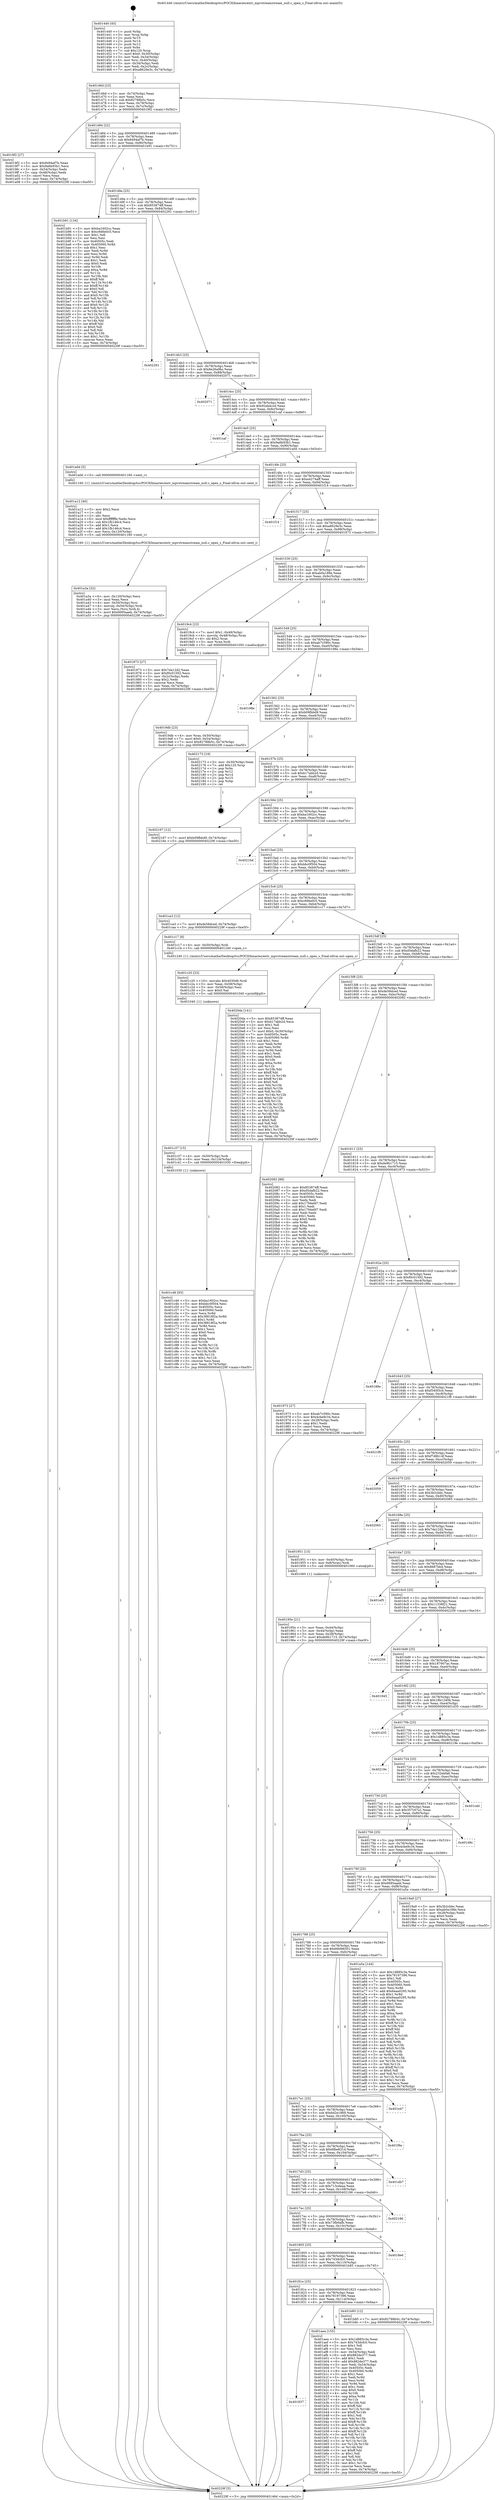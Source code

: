 digraph "0x401440" {
  label = "0x401440 (/mnt/c/Users/mathe/Desktop/tcc/POCII/binaries/extr_mpvstreamstream_null.c_open_s_Final-ollvm.out::main(0))"
  labelloc = "t"
  node[shape=record]

  Entry [label="",width=0.3,height=0.3,shape=circle,fillcolor=black,style=filled]
  "0x40146d" [label="{
     0x40146d [23]\l
     | [instrs]\l
     &nbsp;&nbsp;0x40146d \<+3\>: mov -0x74(%rbp),%eax\l
     &nbsp;&nbsp;0x401470 \<+2\>: mov %eax,%ecx\l
     &nbsp;&nbsp;0x401472 \<+6\>: sub $0x82788b5c,%ecx\l
     &nbsp;&nbsp;0x401478 \<+3\>: mov %eax,-0x78(%rbp)\l
     &nbsp;&nbsp;0x40147b \<+3\>: mov %ecx,-0x7c(%rbp)\l
     &nbsp;&nbsp;0x40147e \<+6\>: je 00000000004019f2 \<main+0x5b2\>\l
  }"]
  "0x4019f2" [label="{
     0x4019f2 [27]\l
     | [instrs]\l
     &nbsp;&nbsp;0x4019f2 \<+5\>: mov $0x8494af7b,%eax\l
     &nbsp;&nbsp;0x4019f7 \<+5\>: mov $0x9a6b93b1,%ecx\l
     &nbsp;&nbsp;0x4019fc \<+3\>: mov -0x54(%rbp),%edx\l
     &nbsp;&nbsp;0x4019ff \<+3\>: cmp -0x48(%rbp),%edx\l
     &nbsp;&nbsp;0x401a02 \<+3\>: cmovl %ecx,%eax\l
     &nbsp;&nbsp;0x401a05 \<+3\>: mov %eax,-0x74(%rbp)\l
     &nbsp;&nbsp;0x401a08 \<+5\>: jmp 000000000040229f \<main+0xe5f\>\l
  }"]
  "0x401484" [label="{
     0x401484 [22]\l
     | [instrs]\l
     &nbsp;&nbsp;0x401484 \<+5\>: jmp 0000000000401489 \<main+0x49\>\l
     &nbsp;&nbsp;0x401489 \<+3\>: mov -0x78(%rbp),%eax\l
     &nbsp;&nbsp;0x40148c \<+5\>: sub $0x8494af7b,%eax\l
     &nbsp;&nbsp;0x401491 \<+3\>: mov %eax,-0x80(%rbp)\l
     &nbsp;&nbsp;0x401494 \<+6\>: je 0000000000401b91 \<main+0x751\>\l
  }"]
  Exit [label="",width=0.3,height=0.3,shape=circle,fillcolor=black,style=filled,peripheries=2]
  "0x401b91" [label="{
     0x401b91 [134]\l
     | [instrs]\l
     &nbsp;&nbsp;0x401b91 \<+5\>: mov $0xba1602cc,%eax\l
     &nbsp;&nbsp;0x401b96 \<+5\>: mov $0xc9d6e0c5,%ecx\l
     &nbsp;&nbsp;0x401b9b \<+2\>: mov $0x1,%dl\l
     &nbsp;&nbsp;0x401b9d \<+2\>: xor %esi,%esi\l
     &nbsp;&nbsp;0x401b9f \<+7\>: mov 0x40505c,%edi\l
     &nbsp;&nbsp;0x401ba6 \<+8\>: mov 0x405060,%r8d\l
     &nbsp;&nbsp;0x401bae \<+3\>: sub $0x1,%esi\l
     &nbsp;&nbsp;0x401bb1 \<+3\>: mov %edi,%r9d\l
     &nbsp;&nbsp;0x401bb4 \<+3\>: add %esi,%r9d\l
     &nbsp;&nbsp;0x401bb7 \<+4\>: imul %r9d,%edi\l
     &nbsp;&nbsp;0x401bbb \<+3\>: and $0x1,%edi\l
     &nbsp;&nbsp;0x401bbe \<+3\>: cmp $0x0,%edi\l
     &nbsp;&nbsp;0x401bc1 \<+4\>: sete %r10b\l
     &nbsp;&nbsp;0x401bc5 \<+4\>: cmp $0xa,%r8d\l
     &nbsp;&nbsp;0x401bc9 \<+4\>: setl %r11b\l
     &nbsp;&nbsp;0x401bcd \<+3\>: mov %r10b,%bl\l
     &nbsp;&nbsp;0x401bd0 \<+3\>: xor $0xff,%bl\l
     &nbsp;&nbsp;0x401bd3 \<+3\>: mov %r11b,%r14b\l
     &nbsp;&nbsp;0x401bd6 \<+4\>: xor $0xff,%r14b\l
     &nbsp;&nbsp;0x401bda \<+3\>: xor $0x0,%dl\l
     &nbsp;&nbsp;0x401bdd \<+3\>: mov %bl,%r15b\l
     &nbsp;&nbsp;0x401be0 \<+4\>: and $0x0,%r15b\l
     &nbsp;&nbsp;0x401be4 \<+3\>: and %dl,%r10b\l
     &nbsp;&nbsp;0x401be7 \<+3\>: mov %r14b,%r12b\l
     &nbsp;&nbsp;0x401bea \<+4\>: and $0x0,%r12b\l
     &nbsp;&nbsp;0x401bee \<+3\>: and %dl,%r11b\l
     &nbsp;&nbsp;0x401bf1 \<+3\>: or %r10b,%r15b\l
     &nbsp;&nbsp;0x401bf4 \<+3\>: or %r11b,%r12b\l
     &nbsp;&nbsp;0x401bf7 \<+3\>: xor %r12b,%r15b\l
     &nbsp;&nbsp;0x401bfa \<+3\>: or %r14b,%bl\l
     &nbsp;&nbsp;0x401bfd \<+3\>: xor $0xff,%bl\l
     &nbsp;&nbsp;0x401c00 \<+3\>: or $0x0,%dl\l
     &nbsp;&nbsp;0x401c03 \<+2\>: and %dl,%bl\l
     &nbsp;&nbsp;0x401c05 \<+3\>: or %bl,%r15b\l
     &nbsp;&nbsp;0x401c08 \<+4\>: test $0x1,%r15b\l
     &nbsp;&nbsp;0x401c0c \<+3\>: cmovne %ecx,%eax\l
     &nbsp;&nbsp;0x401c0f \<+3\>: mov %eax,-0x74(%rbp)\l
     &nbsp;&nbsp;0x401c12 \<+5\>: jmp 000000000040229f \<main+0xe5f\>\l
  }"]
  "0x40149a" [label="{
     0x40149a [25]\l
     | [instrs]\l
     &nbsp;&nbsp;0x40149a \<+5\>: jmp 000000000040149f \<main+0x5f\>\l
     &nbsp;&nbsp;0x40149f \<+3\>: mov -0x78(%rbp),%eax\l
     &nbsp;&nbsp;0x4014a2 \<+5\>: sub $0x853874ff,%eax\l
     &nbsp;&nbsp;0x4014a7 \<+6\>: mov %eax,-0x84(%rbp)\l
     &nbsp;&nbsp;0x4014ad \<+6\>: je 0000000000402291 \<main+0xe51\>\l
  }"]
  "0x401c46" [label="{
     0x401c46 [93]\l
     | [instrs]\l
     &nbsp;&nbsp;0x401c46 \<+5\>: mov $0xba1602cc,%eax\l
     &nbsp;&nbsp;0x401c4b \<+5\>: mov $0xbbc0f504,%esi\l
     &nbsp;&nbsp;0x401c50 \<+7\>: mov 0x40505c,%ecx\l
     &nbsp;&nbsp;0x401c57 \<+7\>: mov 0x405060,%edx\l
     &nbsp;&nbsp;0x401c5e \<+3\>: mov %ecx,%r8d\l
     &nbsp;&nbsp;0x401c61 \<+7\>: sub $0x38818f2a,%r8d\l
     &nbsp;&nbsp;0x401c68 \<+4\>: sub $0x1,%r8d\l
     &nbsp;&nbsp;0x401c6c \<+7\>: add $0x38818f2a,%r8d\l
     &nbsp;&nbsp;0x401c73 \<+4\>: imul %r8d,%ecx\l
     &nbsp;&nbsp;0x401c77 \<+3\>: and $0x1,%ecx\l
     &nbsp;&nbsp;0x401c7a \<+3\>: cmp $0x0,%ecx\l
     &nbsp;&nbsp;0x401c7d \<+4\>: sete %r9b\l
     &nbsp;&nbsp;0x401c81 \<+3\>: cmp $0xa,%edx\l
     &nbsp;&nbsp;0x401c84 \<+4\>: setl %r10b\l
     &nbsp;&nbsp;0x401c88 \<+3\>: mov %r9b,%r11b\l
     &nbsp;&nbsp;0x401c8b \<+3\>: and %r10b,%r11b\l
     &nbsp;&nbsp;0x401c8e \<+3\>: xor %r10b,%r9b\l
     &nbsp;&nbsp;0x401c91 \<+3\>: or %r9b,%r11b\l
     &nbsp;&nbsp;0x401c94 \<+4\>: test $0x1,%r11b\l
     &nbsp;&nbsp;0x401c98 \<+3\>: cmovne %esi,%eax\l
     &nbsp;&nbsp;0x401c9b \<+3\>: mov %eax,-0x74(%rbp)\l
     &nbsp;&nbsp;0x401c9e \<+5\>: jmp 000000000040229f \<main+0xe5f\>\l
  }"]
  "0x402291" [label="{
     0x402291\l
  }", style=dashed]
  "0x4014b3" [label="{
     0x4014b3 [25]\l
     | [instrs]\l
     &nbsp;&nbsp;0x4014b3 \<+5\>: jmp 00000000004014b8 \<main+0x78\>\l
     &nbsp;&nbsp;0x4014b8 \<+3\>: mov -0x78(%rbp),%eax\l
     &nbsp;&nbsp;0x4014bb \<+5\>: sub $0x8e26a9bc,%eax\l
     &nbsp;&nbsp;0x4014c0 \<+6\>: mov %eax,-0x88(%rbp)\l
     &nbsp;&nbsp;0x4014c6 \<+6\>: je 0000000000402071 \<main+0xc31\>\l
  }"]
  "0x401c37" [label="{
     0x401c37 [15]\l
     | [instrs]\l
     &nbsp;&nbsp;0x401c37 \<+4\>: mov -0x50(%rbp),%rdi\l
     &nbsp;&nbsp;0x401c3b \<+6\>: mov %eax,-0x124(%rbp)\l
     &nbsp;&nbsp;0x401c41 \<+5\>: call 0000000000401030 \<free@plt\>\l
     | [calls]\l
     &nbsp;&nbsp;0x401030 \{1\} (unknown)\l
  }"]
  "0x402071" [label="{
     0x402071\l
  }", style=dashed]
  "0x4014cc" [label="{
     0x4014cc [25]\l
     | [instrs]\l
     &nbsp;&nbsp;0x4014cc \<+5\>: jmp 00000000004014d1 \<main+0x91\>\l
     &nbsp;&nbsp;0x4014d1 \<+3\>: mov -0x78(%rbp),%eax\l
     &nbsp;&nbsp;0x4014d4 \<+5\>: sub $0x92eb4ccd,%eax\l
     &nbsp;&nbsp;0x4014d9 \<+6\>: mov %eax,-0x8c(%rbp)\l
     &nbsp;&nbsp;0x4014df \<+6\>: je 0000000000401caf \<main+0x86f\>\l
  }"]
  "0x401c20" [label="{
     0x401c20 [23]\l
     | [instrs]\l
     &nbsp;&nbsp;0x401c20 \<+10\>: movabs $0x4030d6,%rdi\l
     &nbsp;&nbsp;0x401c2a \<+3\>: mov %eax,-0x58(%rbp)\l
     &nbsp;&nbsp;0x401c2d \<+3\>: mov -0x58(%rbp),%esi\l
     &nbsp;&nbsp;0x401c30 \<+2\>: mov $0x0,%al\l
     &nbsp;&nbsp;0x401c32 \<+5\>: call 0000000000401040 \<printf@plt\>\l
     | [calls]\l
     &nbsp;&nbsp;0x401040 \{1\} (unknown)\l
  }"]
  "0x401caf" [label="{
     0x401caf\l
  }", style=dashed]
  "0x4014e5" [label="{
     0x4014e5 [25]\l
     | [instrs]\l
     &nbsp;&nbsp;0x4014e5 \<+5\>: jmp 00000000004014ea \<main+0xaa\>\l
     &nbsp;&nbsp;0x4014ea \<+3\>: mov -0x78(%rbp),%eax\l
     &nbsp;&nbsp;0x4014ed \<+5\>: sub $0x9a6b93b1,%eax\l
     &nbsp;&nbsp;0x4014f2 \<+6\>: mov %eax,-0x90(%rbp)\l
     &nbsp;&nbsp;0x4014f8 \<+6\>: je 0000000000401a0d \<main+0x5cd\>\l
  }"]
  "0x401837" [label="{
     0x401837\l
  }", style=dashed]
  "0x401a0d" [label="{
     0x401a0d [5]\l
     | [instrs]\l
     &nbsp;&nbsp;0x401a0d \<+5\>: call 0000000000401160 \<next_i\>\l
     | [calls]\l
     &nbsp;&nbsp;0x401160 \{1\} (/mnt/c/Users/mathe/Desktop/tcc/POCII/binaries/extr_mpvstreamstream_null.c_open_s_Final-ollvm.out::next_i)\l
  }"]
  "0x4014fe" [label="{
     0x4014fe [25]\l
     | [instrs]\l
     &nbsp;&nbsp;0x4014fe \<+5\>: jmp 0000000000401503 \<main+0xc3\>\l
     &nbsp;&nbsp;0x401503 \<+3\>: mov -0x78(%rbp),%eax\l
     &nbsp;&nbsp;0x401506 \<+5\>: sub $0xa4274aff,%eax\l
     &nbsp;&nbsp;0x40150b \<+6\>: mov %eax,-0x94(%rbp)\l
     &nbsp;&nbsp;0x401511 \<+6\>: je 0000000000401f14 \<main+0xad4\>\l
  }"]
  "0x401aea" [label="{
     0x401aea [155]\l
     | [instrs]\l
     &nbsp;&nbsp;0x401aea \<+5\>: mov $0x1d885c3a,%eax\l
     &nbsp;&nbsp;0x401aef \<+5\>: mov $0x743dcfc0,%ecx\l
     &nbsp;&nbsp;0x401af4 \<+2\>: mov $0x1,%dl\l
     &nbsp;&nbsp;0x401af6 \<+2\>: xor %esi,%esi\l
     &nbsp;&nbsp;0x401af8 \<+3\>: mov -0x54(%rbp),%edi\l
     &nbsp;&nbsp;0x401afb \<+6\>: sub $0x882de377,%edi\l
     &nbsp;&nbsp;0x401b01 \<+3\>: add $0x1,%edi\l
     &nbsp;&nbsp;0x401b04 \<+6\>: add $0x882de377,%edi\l
     &nbsp;&nbsp;0x401b0a \<+3\>: mov %edi,-0x54(%rbp)\l
     &nbsp;&nbsp;0x401b0d \<+7\>: mov 0x40505c,%edi\l
     &nbsp;&nbsp;0x401b14 \<+8\>: mov 0x405060,%r8d\l
     &nbsp;&nbsp;0x401b1c \<+3\>: sub $0x1,%esi\l
     &nbsp;&nbsp;0x401b1f \<+3\>: mov %edi,%r9d\l
     &nbsp;&nbsp;0x401b22 \<+3\>: add %esi,%r9d\l
     &nbsp;&nbsp;0x401b25 \<+4\>: imul %r9d,%edi\l
     &nbsp;&nbsp;0x401b29 \<+3\>: and $0x1,%edi\l
     &nbsp;&nbsp;0x401b2c \<+3\>: cmp $0x0,%edi\l
     &nbsp;&nbsp;0x401b2f \<+4\>: sete %r10b\l
     &nbsp;&nbsp;0x401b33 \<+4\>: cmp $0xa,%r8d\l
     &nbsp;&nbsp;0x401b37 \<+4\>: setl %r11b\l
     &nbsp;&nbsp;0x401b3b \<+3\>: mov %r10b,%bl\l
     &nbsp;&nbsp;0x401b3e \<+3\>: xor $0xff,%bl\l
     &nbsp;&nbsp;0x401b41 \<+3\>: mov %r11b,%r14b\l
     &nbsp;&nbsp;0x401b44 \<+4\>: xor $0xff,%r14b\l
     &nbsp;&nbsp;0x401b48 \<+3\>: xor $0x1,%dl\l
     &nbsp;&nbsp;0x401b4b \<+3\>: mov %bl,%r15b\l
     &nbsp;&nbsp;0x401b4e \<+4\>: and $0xff,%r15b\l
     &nbsp;&nbsp;0x401b52 \<+3\>: and %dl,%r10b\l
     &nbsp;&nbsp;0x401b55 \<+3\>: mov %r14b,%r12b\l
     &nbsp;&nbsp;0x401b58 \<+4\>: and $0xff,%r12b\l
     &nbsp;&nbsp;0x401b5c \<+3\>: and %dl,%r11b\l
     &nbsp;&nbsp;0x401b5f \<+3\>: or %r10b,%r15b\l
     &nbsp;&nbsp;0x401b62 \<+3\>: or %r11b,%r12b\l
     &nbsp;&nbsp;0x401b65 \<+3\>: xor %r12b,%r15b\l
     &nbsp;&nbsp;0x401b68 \<+3\>: or %r14b,%bl\l
     &nbsp;&nbsp;0x401b6b \<+3\>: xor $0xff,%bl\l
     &nbsp;&nbsp;0x401b6e \<+3\>: or $0x1,%dl\l
     &nbsp;&nbsp;0x401b71 \<+2\>: and %dl,%bl\l
     &nbsp;&nbsp;0x401b73 \<+3\>: or %bl,%r15b\l
     &nbsp;&nbsp;0x401b76 \<+4\>: test $0x1,%r15b\l
     &nbsp;&nbsp;0x401b7a \<+3\>: cmovne %ecx,%eax\l
     &nbsp;&nbsp;0x401b7d \<+3\>: mov %eax,-0x74(%rbp)\l
     &nbsp;&nbsp;0x401b80 \<+5\>: jmp 000000000040229f \<main+0xe5f\>\l
  }"]
  "0x401f14" [label="{
     0x401f14\l
  }", style=dashed]
  "0x401517" [label="{
     0x401517 [25]\l
     | [instrs]\l
     &nbsp;&nbsp;0x401517 \<+5\>: jmp 000000000040151c \<main+0xdc\>\l
     &nbsp;&nbsp;0x40151c \<+3\>: mov -0x78(%rbp),%eax\l
     &nbsp;&nbsp;0x40151f \<+5\>: sub $0xa8629e3c,%eax\l
     &nbsp;&nbsp;0x401524 \<+6\>: mov %eax,-0x98(%rbp)\l
     &nbsp;&nbsp;0x40152a \<+6\>: je 0000000000401873 \<main+0x433\>\l
  }"]
  "0x40181e" [label="{
     0x40181e [25]\l
     | [instrs]\l
     &nbsp;&nbsp;0x40181e \<+5\>: jmp 0000000000401823 \<main+0x3e3\>\l
     &nbsp;&nbsp;0x401823 \<+3\>: mov -0x78(%rbp),%eax\l
     &nbsp;&nbsp;0x401826 \<+5\>: sub $0x78197396,%eax\l
     &nbsp;&nbsp;0x40182b \<+6\>: mov %eax,-0x114(%rbp)\l
     &nbsp;&nbsp;0x401831 \<+6\>: je 0000000000401aea \<main+0x6aa\>\l
  }"]
  "0x401873" [label="{
     0x401873 [27]\l
     | [instrs]\l
     &nbsp;&nbsp;0x401873 \<+5\>: mov $0x7da12d2,%eax\l
     &nbsp;&nbsp;0x401878 \<+5\>: mov $0xf0c01592,%ecx\l
     &nbsp;&nbsp;0x40187d \<+3\>: mov -0x2c(%rbp),%edx\l
     &nbsp;&nbsp;0x401880 \<+3\>: cmp $0x2,%edx\l
     &nbsp;&nbsp;0x401883 \<+3\>: cmovne %ecx,%eax\l
     &nbsp;&nbsp;0x401886 \<+3\>: mov %eax,-0x74(%rbp)\l
     &nbsp;&nbsp;0x401889 \<+5\>: jmp 000000000040229f \<main+0xe5f\>\l
  }"]
  "0x401530" [label="{
     0x401530 [25]\l
     | [instrs]\l
     &nbsp;&nbsp;0x401530 \<+5\>: jmp 0000000000401535 \<main+0xf5\>\l
     &nbsp;&nbsp;0x401535 \<+3\>: mov -0x78(%rbp),%eax\l
     &nbsp;&nbsp;0x401538 \<+5\>: sub $0xab0a188e,%eax\l
     &nbsp;&nbsp;0x40153d \<+6\>: mov %eax,-0x9c(%rbp)\l
     &nbsp;&nbsp;0x401543 \<+6\>: je 00000000004019c4 \<main+0x584\>\l
  }"]
  "0x40229f" [label="{
     0x40229f [5]\l
     | [instrs]\l
     &nbsp;&nbsp;0x40229f \<+5\>: jmp 000000000040146d \<main+0x2d\>\l
  }"]
  "0x401440" [label="{
     0x401440 [45]\l
     | [instrs]\l
     &nbsp;&nbsp;0x401440 \<+1\>: push %rbp\l
     &nbsp;&nbsp;0x401441 \<+3\>: mov %rsp,%rbp\l
     &nbsp;&nbsp;0x401444 \<+2\>: push %r15\l
     &nbsp;&nbsp;0x401446 \<+2\>: push %r14\l
     &nbsp;&nbsp;0x401448 \<+2\>: push %r12\l
     &nbsp;&nbsp;0x40144a \<+1\>: push %rbx\l
     &nbsp;&nbsp;0x40144b \<+7\>: sub $0x120,%rsp\l
     &nbsp;&nbsp;0x401452 \<+7\>: movl $0x0,-0x30(%rbp)\l
     &nbsp;&nbsp;0x401459 \<+3\>: mov %edi,-0x34(%rbp)\l
     &nbsp;&nbsp;0x40145c \<+4\>: mov %rsi,-0x40(%rbp)\l
     &nbsp;&nbsp;0x401460 \<+3\>: mov -0x34(%rbp),%edi\l
     &nbsp;&nbsp;0x401463 \<+3\>: mov %edi,-0x2c(%rbp)\l
     &nbsp;&nbsp;0x401466 \<+7\>: movl $0xa8629e3c,-0x74(%rbp)\l
  }"]
  "0x401b85" [label="{
     0x401b85 [12]\l
     | [instrs]\l
     &nbsp;&nbsp;0x401b85 \<+7\>: movl $0x82788b5c,-0x74(%rbp)\l
     &nbsp;&nbsp;0x401b8c \<+5\>: jmp 000000000040229f \<main+0xe5f\>\l
  }"]
  "0x4019c4" [label="{
     0x4019c4 [23]\l
     | [instrs]\l
     &nbsp;&nbsp;0x4019c4 \<+7\>: movl $0x1,-0x48(%rbp)\l
     &nbsp;&nbsp;0x4019cb \<+4\>: movslq -0x48(%rbp),%rax\l
     &nbsp;&nbsp;0x4019cf \<+4\>: shl $0x2,%rax\l
     &nbsp;&nbsp;0x4019d3 \<+3\>: mov %rax,%rdi\l
     &nbsp;&nbsp;0x4019d6 \<+5\>: call 0000000000401050 \<malloc@plt\>\l
     | [calls]\l
     &nbsp;&nbsp;0x401050 \{1\} (unknown)\l
  }"]
  "0x401549" [label="{
     0x401549 [25]\l
     | [instrs]\l
     &nbsp;&nbsp;0x401549 \<+5\>: jmp 000000000040154e \<main+0x10e\>\l
     &nbsp;&nbsp;0x40154e \<+3\>: mov -0x78(%rbp),%eax\l
     &nbsp;&nbsp;0x401551 \<+5\>: sub $0xab7c590c,%eax\l
     &nbsp;&nbsp;0x401556 \<+6\>: mov %eax,-0xa0(%rbp)\l
     &nbsp;&nbsp;0x40155c \<+6\>: je 000000000040198e \<main+0x54e\>\l
  }"]
  "0x401805" [label="{
     0x401805 [25]\l
     | [instrs]\l
     &nbsp;&nbsp;0x401805 \<+5\>: jmp 000000000040180a \<main+0x3ca\>\l
     &nbsp;&nbsp;0x40180a \<+3\>: mov -0x78(%rbp),%eax\l
     &nbsp;&nbsp;0x40180d \<+5\>: sub $0x743dcfc0,%eax\l
     &nbsp;&nbsp;0x401812 \<+6\>: mov %eax,-0x110(%rbp)\l
     &nbsp;&nbsp;0x401818 \<+6\>: je 0000000000401b85 \<main+0x745\>\l
  }"]
  "0x40198e" [label="{
     0x40198e\l
  }", style=dashed]
  "0x401562" [label="{
     0x401562 [25]\l
     | [instrs]\l
     &nbsp;&nbsp;0x401562 \<+5\>: jmp 0000000000401567 \<main+0x127\>\l
     &nbsp;&nbsp;0x401567 \<+3\>: mov -0x78(%rbp),%eax\l
     &nbsp;&nbsp;0x40156a \<+5\>: sub $0xb09fbbd9,%eax\l
     &nbsp;&nbsp;0x40156f \<+6\>: mov %eax,-0xa4(%rbp)\l
     &nbsp;&nbsp;0x401575 \<+6\>: je 0000000000402173 \<main+0xd33\>\l
  }"]
  "0x4018e6" [label="{
     0x4018e6\l
  }", style=dashed]
  "0x402173" [label="{
     0x402173 [19]\l
     | [instrs]\l
     &nbsp;&nbsp;0x402173 \<+3\>: mov -0x30(%rbp),%eax\l
     &nbsp;&nbsp;0x402176 \<+7\>: add $0x120,%rsp\l
     &nbsp;&nbsp;0x40217d \<+1\>: pop %rbx\l
     &nbsp;&nbsp;0x40217e \<+2\>: pop %r12\l
     &nbsp;&nbsp;0x402180 \<+2\>: pop %r14\l
     &nbsp;&nbsp;0x402182 \<+2\>: pop %r15\l
     &nbsp;&nbsp;0x402184 \<+1\>: pop %rbp\l
     &nbsp;&nbsp;0x402185 \<+1\>: ret\l
  }"]
  "0x40157b" [label="{
     0x40157b [25]\l
     | [instrs]\l
     &nbsp;&nbsp;0x40157b \<+5\>: jmp 0000000000401580 \<main+0x140\>\l
     &nbsp;&nbsp;0x401580 \<+3\>: mov -0x78(%rbp),%eax\l
     &nbsp;&nbsp;0x401583 \<+5\>: sub $0xb17abb2d,%eax\l
     &nbsp;&nbsp;0x401588 \<+6\>: mov %eax,-0xa8(%rbp)\l
     &nbsp;&nbsp;0x40158e \<+6\>: je 0000000000402167 \<main+0xd27\>\l
  }"]
  "0x4017ec" [label="{
     0x4017ec [25]\l
     | [instrs]\l
     &nbsp;&nbsp;0x4017ec \<+5\>: jmp 00000000004017f1 \<main+0x3b1\>\l
     &nbsp;&nbsp;0x4017f1 \<+3\>: mov -0x78(%rbp),%eax\l
     &nbsp;&nbsp;0x4017f4 \<+5\>: sub $0x73fb0afb,%eax\l
     &nbsp;&nbsp;0x4017f9 \<+6\>: mov %eax,-0x10c(%rbp)\l
     &nbsp;&nbsp;0x4017ff \<+6\>: je 00000000004018e6 \<main+0x4a6\>\l
  }"]
  "0x402167" [label="{
     0x402167 [12]\l
     | [instrs]\l
     &nbsp;&nbsp;0x402167 \<+7\>: movl $0xb09fbbd9,-0x74(%rbp)\l
     &nbsp;&nbsp;0x40216e \<+5\>: jmp 000000000040229f \<main+0xe5f\>\l
  }"]
  "0x401594" [label="{
     0x401594 [25]\l
     | [instrs]\l
     &nbsp;&nbsp;0x401594 \<+5\>: jmp 0000000000401599 \<main+0x159\>\l
     &nbsp;&nbsp;0x401599 \<+3\>: mov -0x78(%rbp),%eax\l
     &nbsp;&nbsp;0x40159c \<+5\>: sub $0xba1602cc,%eax\l
     &nbsp;&nbsp;0x4015a1 \<+6\>: mov %eax,-0xac(%rbp)\l
     &nbsp;&nbsp;0x4015a7 \<+6\>: je 00000000004021bd \<main+0xd7d\>\l
  }"]
  "0x402186" [label="{
     0x402186\l
  }", style=dashed]
  "0x4021bd" [label="{
     0x4021bd\l
  }", style=dashed]
  "0x4015ad" [label="{
     0x4015ad [25]\l
     | [instrs]\l
     &nbsp;&nbsp;0x4015ad \<+5\>: jmp 00000000004015b2 \<main+0x172\>\l
     &nbsp;&nbsp;0x4015b2 \<+3\>: mov -0x78(%rbp),%eax\l
     &nbsp;&nbsp;0x4015b5 \<+5\>: sub $0xbbc0f504,%eax\l
     &nbsp;&nbsp;0x4015ba \<+6\>: mov %eax,-0xb0(%rbp)\l
     &nbsp;&nbsp;0x4015c0 \<+6\>: je 0000000000401ca3 \<main+0x863\>\l
  }"]
  "0x4017d3" [label="{
     0x4017d3 [25]\l
     | [instrs]\l
     &nbsp;&nbsp;0x4017d3 \<+5\>: jmp 00000000004017d8 \<main+0x398\>\l
     &nbsp;&nbsp;0x4017d8 \<+3\>: mov -0x78(%rbp),%eax\l
     &nbsp;&nbsp;0x4017db \<+5\>: sub $0x713cdeaa,%eax\l
     &nbsp;&nbsp;0x4017e0 \<+6\>: mov %eax,-0x108(%rbp)\l
     &nbsp;&nbsp;0x4017e6 \<+6\>: je 0000000000402186 \<main+0xd46\>\l
  }"]
  "0x401ca3" [label="{
     0x401ca3 [12]\l
     | [instrs]\l
     &nbsp;&nbsp;0x401ca3 \<+7\>: movl $0xde58dced,-0x74(%rbp)\l
     &nbsp;&nbsp;0x401caa \<+5\>: jmp 000000000040229f \<main+0xe5f\>\l
  }"]
  "0x4015c6" [label="{
     0x4015c6 [25]\l
     | [instrs]\l
     &nbsp;&nbsp;0x4015c6 \<+5\>: jmp 00000000004015cb \<main+0x18b\>\l
     &nbsp;&nbsp;0x4015cb \<+3\>: mov -0x78(%rbp),%eax\l
     &nbsp;&nbsp;0x4015ce \<+5\>: sub $0xc9d6e0c5,%eax\l
     &nbsp;&nbsp;0x4015d3 \<+6\>: mov %eax,-0xb4(%rbp)\l
     &nbsp;&nbsp;0x4015d9 \<+6\>: je 0000000000401c17 \<main+0x7d7\>\l
  }"]
  "0x401db7" [label="{
     0x401db7\l
  }", style=dashed]
  "0x401c17" [label="{
     0x401c17 [9]\l
     | [instrs]\l
     &nbsp;&nbsp;0x401c17 \<+4\>: mov -0x50(%rbp),%rdi\l
     &nbsp;&nbsp;0x401c1b \<+5\>: call 0000000000401240 \<open_s\>\l
     | [calls]\l
     &nbsp;&nbsp;0x401240 \{1\} (/mnt/c/Users/mathe/Desktop/tcc/POCII/binaries/extr_mpvstreamstream_null.c_open_s_Final-ollvm.out::open_s)\l
  }"]
  "0x4015df" [label="{
     0x4015df [25]\l
     | [instrs]\l
     &nbsp;&nbsp;0x4015df \<+5\>: jmp 00000000004015e4 \<main+0x1a4\>\l
     &nbsp;&nbsp;0x4015e4 \<+3\>: mov -0x78(%rbp),%eax\l
     &nbsp;&nbsp;0x4015e7 \<+5\>: sub $0xd5dafb22,%eax\l
     &nbsp;&nbsp;0x4015ec \<+6\>: mov %eax,-0xb8(%rbp)\l
     &nbsp;&nbsp;0x4015f2 \<+6\>: je 00000000004020da \<main+0xc9a\>\l
  }"]
  "0x4017ba" [label="{
     0x4017ba [25]\l
     | [instrs]\l
     &nbsp;&nbsp;0x4017ba \<+5\>: jmp 00000000004017bf \<main+0x37f\>\l
     &nbsp;&nbsp;0x4017bf \<+3\>: mov -0x78(%rbp),%eax\l
     &nbsp;&nbsp;0x4017c2 \<+5\>: sub $0x6fbe831d,%eax\l
     &nbsp;&nbsp;0x4017c7 \<+6\>: mov %eax,-0x104(%rbp)\l
     &nbsp;&nbsp;0x4017cd \<+6\>: je 0000000000401db7 \<main+0x977\>\l
  }"]
  "0x4020da" [label="{
     0x4020da [141]\l
     | [instrs]\l
     &nbsp;&nbsp;0x4020da \<+5\>: mov $0x853874ff,%eax\l
     &nbsp;&nbsp;0x4020df \<+5\>: mov $0xb17abb2d,%ecx\l
     &nbsp;&nbsp;0x4020e4 \<+2\>: mov $0x1,%dl\l
     &nbsp;&nbsp;0x4020e6 \<+2\>: xor %esi,%esi\l
     &nbsp;&nbsp;0x4020e8 \<+7\>: movl $0x0,-0x30(%rbp)\l
     &nbsp;&nbsp;0x4020ef \<+7\>: mov 0x40505c,%edi\l
     &nbsp;&nbsp;0x4020f6 \<+8\>: mov 0x405060,%r8d\l
     &nbsp;&nbsp;0x4020fe \<+3\>: sub $0x1,%esi\l
     &nbsp;&nbsp;0x402101 \<+3\>: mov %edi,%r9d\l
     &nbsp;&nbsp;0x402104 \<+3\>: add %esi,%r9d\l
     &nbsp;&nbsp;0x402107 \<+4\>: imul %r9d,%edi\l
     &nbsp;&nbsp;0x40210b \<+3\>: and $0x1,%edi\l
     &nbsp;&nbsp;0x40210e \<+3\>: cmp $0x0,%edi\l
     &nbsp;&nbsp;0x402111 \<+4\>: sete %r10b\l
     &nbsp;&nbsp;0x402115 \<+4\>: cmp $0xa,%r8d\l
     &nbsp;&nbsp;0x402119 \<+4\>: setl %r11b\l
     &nbsp;&nbsp;0x40211d \<+3\>: mov %r10b,%bl\l
     &nbsp;&nbsp;0x402120 \<+3\>: xor $0xff,%bl\l
     &nbsp;&nbsp;0x402123 \<+3\>: mov %r11b,%r14b\l
     &nbsp;&nbsp;0x402126 \<+4\>: xor $0xff,%r14b\l
     &nbsp;&nbsp;0x40212a \<+3\>: xor $0x0,%dl\l
     &nbsp;&nbsp;0x40212d \<+3\>: mov %bl,%r15b\l
     &nbsp;&nbsp;0x402130 \<+4\>: and $0x0,%r15b\l
     &nbsp;&nbsp;0x402134 \<+3\>: and %dl,%r10b\l
     &nbsp;&nbsp;0x402137 \<+3\>: mov %r14b,%r12b\l
     &nbsp;&nbsp;0x40213a \<+4\>: and $0x0,%r12b\l
     &nbsp;&nbsp;0x40213e \<+3\>: and %dl,%r11b\l
     &nbsp;&nbsp;0x402141 \<+3\>: or %r10b,%r15b\l
     &nbsp;&nbsp;0x402144 \<+3\>: or %r11b,%r12b\l
     &nbsp;&nbsp;0x402147 \<+3\>: xor %r12b,%r15b\l
     &nbsp;&nbsp;0x40214a \<+3\>: or %r14b,%bl\l
     &nbsp;&nbsp;0x40214d \<+3\>: xor $0xff,%bl\l
     &nbsp;&nbsp;0x402150 \<+3\>: or $0x0,%dl\l
     &nbsp;&nbsp;0x402153 \<+2\>: and %dl,%bl\l
     &nbsp;&nbsp;0x402155 \<+3\>: or %bl,%r15b\l
     &nbsp;&nbsp;0x402158 \<+4\>: test $0x1,%r15b\l
     &nbsp;&nbsp;0x40215c \<+3\>: cmovne %ecx,%eax\l
     &nbsp;&nbsp;0x40215f \<+3\>: mov %eax,-0x74(%rbp)\l
     &nbsp;&nbsp;0x402162 \<+5\>: jmp 000000000040229f \<main+0xe5f\>\l
  }"]
  "0x4015f8" [label="{
     0x4015f8 [25]\l
     | [instrs]\l
     &nbsp;&nbsp;0x4015f8 \<+5\>: jmp 00000000004015fd \<main+0x1bd\>\l
     &nbsp;&nbsp;0x4015fd \<+3\>: mov -0x78(%rbp),%eax\l
     &nbsp;&nbsp;0x401600 \<+5\>: sub $0xde58dced,%eax\l
     &nbsp;&nbsp;0x401605 \<+6\>: mov %eax,-0xbc(%rbp)\l
     &nbsp;&nbsp;0x40160b \<+6\>: je 0000000000402082 \<main+0xc42\>\l
  }"]
  "0x401f9a" [label="{
     0x401f9a\l
  }", style=dashed]
  "0x402082" [label="{
     0x402082 [88]\l
     | [instrs]\l
     &nbsp;&nbsp;0x402082 \<+5\>: mov $0x853874ff,%eax\l
     &nbsp;&nbsp;0x402087 \<+5\>: mov $0xd5dafb22,%ecx\l
     &nbsp;&nbsp;0x40208c \<+7\>: mov 0x40505c,%edx\l
     &nbsp;&nbsp;0x402093 \<+7\>: mov 0x405060,%esi\l
     &nbsp;&nbsp;0x40209a \<+2\>: mov %edx,%edi\l
     &nbsp;&nbsp;0x40209c \<+6\>: add $0x1794efd7,%edi\l
     &nbsp;&nbsp;0x4020a2 \<+3\>: sub $0x1,%edi\l
     &nbsp;&nbsp;0x4020a5 \<+6\>: sub $0x1794efd7,%edi\l
     &nbsp;&nbsp;0x4020ab \<+3\>: imul %edi,%edx\l
     &nbsp;&nbsp;0x4020ae \<+3\>: and $0x1,%edx\l
     &nbsp;&nbsp;0x4020b1 \<+3\>: cmp $0x0,%edx\l
     &nbsp;&nbsp;0x4020b4 \<+4\>: sete %r8b\l
     &nbsp;&nbsp;0x4020b8 \<+3\>: cmp $0xa,%esi\l
     &nbsp;&nbsp;0x4020bb \<+4\>: setl %r9b\l
     &nbsp;&nbsp;0x4020bf \<+3\>: mov %r8b,%r10b\l
     &nbsp;&nbsp;0x4020c2 \<+3\>: and %r9b,%r10b\l
     &nbsp;&nbsp;0x4020c5 \<+3\>: xor %r9b,%r8b\l
     &nbsp;&nbsp;0x4020c8 \<+3\>: or %r8b,%r10b\l
     &nbsp;&nbsp;0x4020cb \<+4\>: test $0x1,%r10b\l
     &nbsp;&nbsp;0x4020cf \<+3\>: cmovne %ecx,%eax\l
     &nbsp;&nbsp;0x4020d2 \<+3\>: mov %eax,-0x74(%rbp)\l
     &nbsp;&nbsp;0x4020d5 \<+5\>: jmp 000000000040229f \<main+0xe5f\>\l
  }"]
  "0x401611" [label="{
     0x401611 [25]\l
     | [instrs]\l
     &nbsp;&nbsp;0x401611 \<+5\>: jmp 0000000000401616 \<main+0x1d6\>\l
     &nbsp;&nbsp;0x401616 \<+3\>: mov -0x78(%rbp),%eax\l
     &nbsp;&nbsp;0x401619 \<+5\>: sub $0xde9b1715,%eax\l
     &nbsp;&nbsp;0x40161e \<+6\>: mov %eax,-0xc0(%rbp)\l
     &nbsp;&nbsp;0x401624 \<+6\>: je 0000000000401973 \<main+0x533\>\l
  }"]
  "0x4017a1" [label="{
     0x4017a1 [25]\l
     | [instrs]\l
     &nbsp;&nbsp;0x4017a1 \<+5\>: jmp 00000000004017a6 \<main+0x366\>\l
     &nbsp;&nbsp;0x4017a6 \<+3\>: mov -0x78(%rbp),%eax\l
     &nbsp;&nbsp;0x4017a9 \<+5\>: sub $0x6d2e1869,%eax\l
     &nbsp;&nbsp;0x4017ae \<+6\>: mov %eax,-0x100(%rbp)\l
     &nbsp;&nbsp;0x4017b4 \<+6\>: je 0000000000401f9a \<main+0xb5a\>\l
  }"]
  "0x401973" [label="{
     0x401973 [27]\l
     | [instrs]\l
     &nbsp;&nbsp;0x401973 \<+5\>: mov $0xab7c590c,%eax\l
     &nbsp;&nbsp;0x401978 \<+5\>: mov $0x4cbe9c34,%ecx\l
     &nbsp;&nbsp;0x40197d \<+3\>: mov -0x28(%rbp),%edx\l
     &nbsp;&nbsp;0x401980 \<+3\>: cmp $0x1,%edx\l
     &nbsp;&nbsp;0x401983 \<+3\>: cmovl %ecx,%eax\l
     &nbsp;&nbsp;0x401986 \<+3\>: mov %eax,-0x74(%rbp)\l
     &nbsp;&nbsp;0x401989 \<+5\>: jmp 000000000040229f \<main+0xe5f\>\l
  }"]
  "0x40162a" [label="{
     0x40162a [25]\l
     | [instrs]\l
     &nbsp;&nbsp;0x40162a \<+5\>: jmp 000000000040162f \<main+0x1ef\>\l
     &nbsp;&nbsp;0x40162f \<+3\>: mov -0x78(%rbp),%eax\l
     &nbsp;&nbsp;0x401632 \<+5\>: sub $0xf0c01592,%eax\l
     &nbsp;&nbsp;0x401637 \<+6\>: mov %eax,-0xc4(%rbp)\l
     &nbsp;&nbsp;0x40163d \<+6\>: je 000000000040188e \<main+0x44e\>\l
  }"]
  "0x401e47" [label="{
     0x401e47\l
  }", style=dashed]
  "0x40188e" [label="{
     0x40188e\l
  }", style=dashed]
  "0x401643" [label="{
     0x401643 [25]\l
     | [instrs]\l
     &nbsp;&nbsp;0x401643 \<+5\>: jmp 0000000000401648 \<main+0x208\>\l
     &nbsp;&nbsp;0x401648 \<+3\>: mov -0x78(%rbp),%eax\l
     &nbsp;&nbsp;0x40164b \<+5\>: sub $0xf540f3cd,%eax\l
     &nbsp;&nbsp;0x401650 \<+6\>: mov %eax,-0xc8(%rbp)\l
     &nbsp;&nbsp;0x401656 \<+6\>: je 00000000004021f8 \<main+0xdb8\>\l
  }"]
  "0x401788" [label="{
     0x401788 [25]\l
     | [instrs]\l
     &nbsp;&nbsp;0x401788 \<+5\>: jmp 000000000040178d \<main+0x34d\>\l
     &nbsp;&nbsp;0x40178d \<+3\>: mov -0x78(%rbp),%eax\l
     &nbsp;&nbsp;0x401790 \<+5\>: sub $0x68d96501,%eax\l
     &nbsp;&nbsp;0x401795 \<+6\>: mov %eax,-0xfc(%rbp)\l
     &nbsp;&nbsp;0x40179b \<+6\>: je 0000000000401e47 \<main+0xa07\>\l
  }"]
  "0x4021f8" [label="{
     0x4021f8\l
  }", style=dashed]
  "0x40165c" [label="{
     0x40165c [25]\l
     | [instrs]\l
     &nbsp;&nbsp;0x40165c \<+5\>: jmp 0000000000401661 \<main+0x221\>\l
     &nbsp;&nbsp;0x401661 \<+3\>: mov -0x78(%rbp),%eax\l
     &nbsp;&nbsp;0x401664 \<+5\>: sub $0xf7d8b14f,%eax\l
     &nbsp;&nbsp;0x401669 \<+6\>: mov %eax,-0xcc(%rbp)\l
     &nbsp;&nbsp;0x40166f \<+6\>: je 0000000000402059 \<main+0xc19\>\l
  }"]
  "0x401a5a" [label="{
     0x401a5a [144]\l
     | [instrs]\l
     &nbsp;&nbsp;0x401a5a \<+5\>: mov $0x1d885c3a,%eax\l
     &nbsp;&nbsp;0x401a5f \<+5\>: mov $0x78197396,%ecx\l
     &nbsp;&nbsp;0x401a64 \<+2\>: mov $0x1,%dl\l
     &nbsp;&nbsp;0x401a66 \<+7\>: mov 0x40505c,%esi\l
     &nbsp;&nbsp;0x401a6d \<+7\>: mov 0x405060,%edi\l
     &nbsp;&nbsp;0x401a74 \<+3\>: mov %esi,%r8d\l
     &nbsp;&nbsp;0x401a77 \<+7\>: add $0x6eaa0295,%r8d\l
     &nbsp;&nbsp;0x401a7e \<+4\>: sub $0x1,%r8d\l
     &nbsp;&nbsp;0x401a82 \<+7\>: sub $0x6eaa0295,%r8d\l
     &nbsp;&nbsp;0x401a89 \<+4\>: imul %r8d,%esi\l
     &nbsp;&nbsp;0x401a8d \<+3\>: and $0x1,%esi\l
     &nbsp;&nbsp;0x401a90 \<+3\>: cmp $0x0,%esi\l
     &nbsp;&nbsp;0x401a93 \<+4\>: sete %r9b\l
     &nbsp;&nbsp;0x401a97 \<+3\>: cmp $0xa,%edi\l
     &nbsp;&nbsp;0x401a9a \<+4\>: setl %r10b\l
     &nbsp;&nbsp;0x401a9e \<+3\>: mov %r9b,%r11b\l
     &nbsp;&nbsp;0x401aa1 \<+4\>: xor $0xff,%r11b\l
     &nbsp;&nbsp;0x401aa5 \<+3\>: mov %r10b,%bl\l
     &nbsp;&nbsp;0x401aa8 \<+3\>: xor $0xff,%bl\l
     &nbsp;&nbsp;0x401aab \<+3\>: xor $0x0,%dl\l
     &nbsp;&nbsp;0x401aae \<+3\>: mov %r11b,%r14b\l
     &nbsp;&nbsp;0x401ab1 \<+4\>: and $0x0,%r14b\l
     &nbsp;&nbsp;0x401ab5 \<+3\>: and %dl,%r9b\l
     &nbsp;&nbsp;0x401ab8 \<+3\>: mov %bl,%r15b\l
     &nbsp;&nbsp;0x401abb \<+4\>: and $0x0,%r15b\l
     &nbsp;&nbsp;0x401abf \<+3\>: and %dl,%r10b\l
     &nbsp;&nbsp;0x401ac2 \<+3\>: or %r9b,%r14b\l
     &nbsp;&nbsp;0x401ac5 \<+3\>: or %r10b,%r15b\l
     &nbsp;&nbsp;0x401ac8 \<+3\>: xor %r15b,%r14b\l
     &nbsp;&nbsp;0x401acb \<+3\>: or %bl,%r11b\l
     &nbsp;&nbsp;0x401ace \<+4\>: xor $0xff,%r11b\l
     &nbsp;&nbsp;0x401ad2 \<+3\>: or $0x0,%dl\l
     &nbsp;&nbsp;0x401ad5 \<+3\>: and %dl,%r11b\l
     &nbsp;&nbsp;0x401ad8 \<+3\>: or %r11b,%r14b\l
     &nbsp;&nbsp;0x401adb \<+4\>: test $0x1,%r14b\l
     &nbsp;&nbsp;0x401adf \<+3\>: cmovne %ecx,%eax\l
     &nbsp;&nbsp;0x401ae2 \<+3\>: mov %eax,-0x74(%rbp)\l
     &nbsp;&nbsp;0x401ae5 \<+5\>: jmp 000000000040229f \<main+0xe5f\>\l
  }"]
  "0x402059" [label="{
     0x402059\l
  }", style=dashed]
  "0x401675" [label="{
     0x401675 [25]\l
     | [instrs]\l
     &nbsp;&nbsp;0x401675 \<+5\>: jmp 000000000040167a \<main+0x23a\>\l
     &nbsp;&nbsp;0x40167a \<+3\>: mov -0x78(%rbp),%eax\l
     &nbsp;&nbsp;0x40167d \<+5\>: sub $0x3b2cbbc,%eax\l
     &nbsp;&nbsp;0x401682 \<+6\>: mov %eax,-0xd0(%rbp)\l
     &nbsp;&nbsp;0x401688 \<+6\>: je 0000000000402065 \<main+0xc25\>\l
  }"]
  "0x401a3a" [label="{
     0x401a3a [32]\l
     | [instrs]\l
     &nbsp;&nbsp;0x401a3a \<+6\>: mov -0x120(%rbp),%ecx\l
     &nbsp;&nbsp;0x401a40 \<+3\>: imul %eax,%ecx\l
     &nbsp;&nbsp;0x401a43 \<+4\>: mov -0x50(%rbp),%rsi\l
     &nbsp;&nbsp;0x401a47 \<+4\>: movslq -0x54(%rbp),%rdi\l
     &nbsp;&nbsp;0x401a4b \<+3\>: mov %ecx,(%rsi,%rdi,4)\l
     &nbsp;&nbsp;0x401a4e \<+7\>: movl $0x6695aaeb,-0x74(%rbp)\l
     &nbsp;&nbsp;0x401a55 \<+5\>: jmp 000000000040229f \<main+0xe5f\>\l
  }"]
  "0x402065" [label="{
     0x402065\l
  }", style=dashed]
  "0x40168e" [label="{
     0x40168e [25]\l
     | [instrs]\l
     &nbsp;&nbsp;0x40168e \<+5\>: jmp 0000000000401693 \<main+0x253\>\l
     &nbsp;&nbsp;0x401693 \<+3\>: mov -0x78(%rbp),%eax\l
     &nbsp;&nbsp;0x401696 \<+5\>: sub $0x7da12d2,%eax\l
     &nbsp;&nbsp;0x40169b \<+6\>: mov %eax,-0xd4(%rbp)\l
     &nbsp;&nbsp;0x4016a1 \<+6\>: je 0000000000401951 \<main+0x511\>\l
  }"]
  "0x401a12" [label="{
     0x401a12 [40]\l
     | [instrs]\l
     &nbsp;&nbsp;0x401a12 \<+5\>: mov $0x2,%ecx\l
     &nbsp;&nbsp;0x401a17 \<+1\>: cltd\l
     &nbsp;&nbsp;0x401a18 \<+2\>: idiv %ecx\l
     &nbsp;&nbsp;0x401a1a \<+6\>: imul $0xfffffffe,%edx,%ecx\l
     &nbsp;&nbsp;0x401a20 \<+6\>: sub $0x1fb146c4,%ecx\l
     &nbsp;&nbsp;0x401a26 \<+3\>: add $0x1,%ecx\l
     &nbsp;&nbsp;0x401a29 \<+6\>: add $0x1fb146c4,%ecx\l
     &nbsp;&nbsp;0x401a2f \<+6\>: mov %ecx,-0x120(%rbp)\l
     &nbsp;&nbsp;0x401a35 \<+5\>: call 0000000000401160 \<next_i\>\l
     | [calls]\l
     &nbsp;&nbsp;0x401160 \{1\} (/mnt/c/Users/mathe/Desktop/tcc/POCII/binaries/extr_mpvstreamstream_null.c_open_s_Final-ollvm.out::next_i)\l
  }"]
  "0x401951" [label="{
     0x401951 [13]\l
     | [instrs]\l
     &nbsp;&nbsp;0x401951 \<+4\>: mov -0x40(%rbp),%rax\l
     &nbsp;&nbsp;0x401955 \<+4\>: mov 0x8(%rax),%rdi\l
     &nbsp;&nbsp;0x401959 \<+5\>: call 0000000000401060 \<atoi@plt\>\l
     | [calls]\l
     &nbsp;&nbsp;0x401060 \{1\} (unknown)\l
  }"]
  "0x4016a7" [label="{
     0x4016a7 [25]\l
     | [instrs]\l
     &nbsp;&nbsp;0x4016a7 \<+5\>: jmp 00000000004016ac \<main+0x26c\>\l
     &nbsp;&nbsp;0x4016ac \<+3\>: mov -0x78(%rbp),%eax\l
     &nbsp;&nbsp;0x4016af \<+5\>: sub $0x8687bb4,%eax\l
     &nbsp;&nbsp;0x4016b4 \<+6\>: mov %eax,-0xd8(%rbp)\l
     &nbsp;&nbsp;0x4016ba \<+6\>: je 0000000000401ef5 \<main+0xab5\>\l
  }"]
  "0x40195e" [label="{
     0x40195e [21]\l
     | [instrs]\l
     &nbsp;&nbsp;0x40195e \<+3\>: mov %eax,-0x44(%rbp)\l
     &nbsp;&nbsp;0x401961 \<+3\>: mov -0x44(%rbp),%eax\l
     &nbsp;&nbsp;0x401964 \<+3\>: mov %eax,-0x28(%rbp)\l
     &nbsp;&nbsp;0x401967 \<+7\>: movl $0xde9b1715,-0x74(%rbp)\l
     &nbsp;&nbsp;0x40196e \<+5\>: jmp 000000000040229f \<main+0xe5f\>\l
  }"]
  "0x4019db" [label="{
     0x4019db [23]\l
     | [instrs]\l
     &nbsp;&nbsp;0x4019db \<+4\>: mov %rax,-0x50(%rbp)\l
     &nbsp;&nbsp;0x4019df \<+7\>: movl $0x0,-0x54(%rbp)\l
     &nbsp;&nbsp;0x4019e6 \<+7\>: movl $0x82788b5c,-0x74(%rbp)\l
     &nbsp;&nbsp;0x4019ed \<+5\>: jmp 000000000040229f \<main+0xe5f\>\l
  }"]
  "0x401ef5" [label="{
     0x401ef5\l
  }", style=dashed]
  "0x4016c0" [label="{
     0x4016c0 [25]\l
     | [instrs]\l
     &nbsp;&nbsp;0x4016c0 \<+5\>: jmp 00000000004016c5 \<main+0x285\>\l
     &nbsp;&nbsp;0x4016c5 \<+3\>: mov -0x78(%rbp),%eax\l
     &nbsp;&nbsp;0x4016c8 \<+5\>: sub $0x11338f21,%eax\l
     &nbsp;&nbsp;0x4016cd \<+6\>: mov %eax,-0xdc(%rbp)\l
     &nbsp;&nbsp;0x4016d3 \<+6\>: je 0000000000402256 \<main+0xe16\>\l
  }"]
  "0x40176f" [label="{
     0x40176f [25]\l
     | [instrs]\l
     &nbsp;&nbsp;0x40176f \<+5\>: jmp 0000000000401774 \<main+0x334\>\l
     &nbsp;&nbsp;0x401774 \<+3\>: mov -0x78(%rbp),%eax\l
     &nbsp;&nbsp;0x401777 \<+5\>: sub $0x6695aaeb,%eax\l
     &nbsp;&nbsp;0x40177c \<+6\>: mov %eax,-0xf8(%rbp)\l
     &nbsp;&nbsp;0x401782 \<+6\>: je 0000000000401a5a \<main+0x61a\>\l
  }"]
  "0x402256" [label="{
     0x402256\l
  }", style=dashed]
  "0x4016d9" [label="{
     0x4016d9 [25]\l
     | [instrs]\l
     &nbsp;&nbsp;0x4016d9 \<+5\>: jmp 00000000004016de \<main+0x29e\>\l
     &nbsp;&nbsp;0x4016de \<+3\>: mov -0x78(%rbp),%eax\l
     &nbsp;&nbsp;0x4016e1 \<+5\>: sub $0x187907ac,%eax\l
     &nbsp;&nbsp;0x4016e6 \<+6\>: mov %eax,-0xe0(%rbp)\l
     &nbsp;&nbsp;0x4016ec \<+6\>: je 0000000000401945 \<main+0x505\>\l
  }"]
  "0x4019a9" [label="{
     0x4019a9 [27]\l
     | [instrs]\l
     &nbsp;&nbsp;0x4019a9 \<+5\>: mov $0x3b2cbbc,%eax\l
     &nbsp;&nbsp;0x4019ae \<+5\>: mov $0xab0a188e,%ecx\l
     &nbsp;&nbsp;0x4019b3 \<+3\>: mov -0x28(%rbp),%edx\l
     &nbsp;&nbsp;0x4019b6 \<+3\>: cmp $0x0,%edx\l
     &nbsp;&nbsp;0x4019b9 \<+3\>: cmove %ecx,%eax\l
     &nbsp;&nbsp;0x4019bc \<+3\>: mov %eax,-0x74(%rbp)\l
     &nbsp;&nbsp;0x4019bf \<+5\>: jmp 000000000040229f \<main+0xe5f\>\l
  }"]
  "0x401945" [label="{
     0x401945\l
  }", style=dashed]
  "0x4016f2" [label="{
     0x4016f2 [25]\l
     | [instrs]\l
     &nbsp;&nbsp;0x4016f2 \<+5\>: jmp 00000000004016f7 \<main+0x2b7\>\l
     &nbsp;&nbsp;0x4016f7 \<+3\>: mov -0x78(%rbp),%eax\l
     &nbsp;&nbsp;0x4016fa \<+5\>: sub $0x18b1240b,%eax\l
     &nbsp;&nbsp;0x4016ff \<+6\>: mov %eax,-0xe4(%rbp)\l
     &nbsp;&nbsp;0x401705 \<+6\>: je 0000000000401d35 \<main+0x8f5\>\l
  }"]
  "0x401756" [label="{
     0x401756 [25]\l
     | [instrs]\l
     &nbsp;&nbsp;0x401756 \<+5\>: jmp 000000000040175b \<main+0x31b\>\l
     &nbsp;&nbsp;0x40175b \<+3\>: mov -0x78(%rbp),%eax\l
     &nbsp;&nbsp;0x40175e \<+5\>: sub $0x4cbe9c34,%eax\l
     &nbsp;&nbsp;0x401763 \<+6\>: mov %eax,-0xf4(%rbp)\l
     &nbsp;&nbsp;0x401769 \<+6\>: je 00000000004019a9 \<main+0x569\>\l
  }"]
  "0x401d35" [label="{
     0x401d35\l
  }", style=dashed]
  "0x40170b" [label="{
     0x40170b [25]\l
     | [instrs]\l
     &nbsp;&nbsp;0x40170b \<+5\>: jmp 0000000000401710 \<main+0x2d0\>\l
     &nbsp;&nbsp;0x401710 \<+3\>: mov -0x78(%rbp),%eax\l
     &nbsp;&nbsp;0x401713 \<+5\>: sub $0x1d885c3a,%eax\l
     &nbsp;&nbsp;0x401718 \<+6\>: mov %eax,-0xe8(%rbp)\l
     &nbsp;&nbsp;0x40171e \<+6\>: je 000000000040219e \<main+0xd5e\>\l
  }"]
  "0x401d9c" [label="{
     0x401d9c\l
  }", style=dashed]
  "0x40219e" [label="{
     0x40219e\l
  }", style=dashed]
  "0x401724" [label="{
     0x401724 [25]\l
     | [instrs]\l
     &nbsp;&nbsp;0x401724 \<+5\>: jmp 0000000000401729 \<main+0x2e9\>\l
     &nbsp;&nbsp;0x401729 \<+3\>: mov -0x78(%rbp),%eax\l
     &nbsp;&nbsp;0x40172c \<+5\>: sub $0x232ebfa6,%eax\l
     &nbsp;&nbsp;0x401731 \<+6\>: mov %eax,-0xec(%rbp)\l
     &nbsp;&nbsp;0x401737 \<+6\>: je 0000000000401cdd \<main+0x89d\>\l
  }"]
  "0x40173d" [label="{
     0x40173d [25]\l
     | [instrs]\l
     &nbsp;&nbsp;0x40173d \<+5\>: jmp 0000000000401742 \<main+0x302\>\l
     &nbsp;&nbsp;0x401742 \<+3\>: mov -0x78(%rbp),%eax\l
     &nbsp;&nbsp;0x401745 \<+5\>: sub $0x357c07a1,%eax\l
     &nbsp;&nbsp;0x40174a \<+6\>: mov %eax,-0xf0(%rbp)\l
     &nbsp;&nbsp;0x401750 \<+6\>: je 0000000000401d9c \<main+0x95c\>\l
  }"]
  "0x401cdd" [label="{
     0x401cdd\l
  }", style=dashed]
  Entry -> "0x401440" [label=" 1"]
  "0x40146d" -> "0x4019f2" [label=" 2"]
  "0x40146d" -> "0x401484" [label=" 16"]
  "0x402173" -> Exit [label=" 1"]
  "0x401484" -> "0x401b91" [label=" 1"]
  "0x401484" -> "0x40149a" [label=" 15"]
  "0x402167" -> "0x40229f" [label=" 1"]
  "0x40149a" -> "0x402291" [label=" 0"]
  "0x40149a" -> "0x4014b3" [label=" 15"]
  "0x4020da" -> "0x40229f" [label=" 1"]
  "0x4014b3" -> "0x402071" [label=" 0"]
  "0x4014b3" -> "0x4014cc" [label=" 15"]
  "0x402082" -> "0x40229f" [label=" 1"]
  "0x4014cc" -> "0x401caf" [label=" 0"]
  "0x4014cc" -> "0x4014e5" [label=" 15"]
  "0x401ca3" -> "0x40229f" [label=" 1"]
  "0x4014e5" -> "0x401a0d" [label=" 1"]
  "0x4014e5" -> "0x4014fe" [label=" 14"]
  "0x401c46" -> "0x40229f" [label=" 1"]
  "0x4014fe" -> "0x401f14" [label=" 0"]
  "0x4014fe" -> "0x401517" [label=" 14"]
  "0x401c37" -> "0x401c46" [label=" 1"]
  "0x401517" -> "0x401873" [label=" 1"]
  "0x401517" -> "0x401530" [label=" 13"]
  "0x401873" -> "0x40229f" [label=" 1"]
  "0x401440" -> "0x40146d" [label=" 1"]
  "0x40229f" -> "0x40146d" [label=" 17"]
  "0x401c17" -> "0x401c20" [label=" 1"]
  "0x401530" -> "0x4019c4" [label=" 1"]
  "0x401530" -> "0x401549" [label=" 12"]
  "0x401b91" -> "0x40229f" [label=" 1"]
  "0x401549" -> "0x40198e" [label=" 0"]
  "0x401549" -> "0x401562" [label=" 12"]
  "0x401aea" -> "0x40229f" [label=" 1"]
  "0x401562" -> "0x402173" [label=" 1"]
  "0x401562" -> "0x40157b" [label=" 11"]
  "0x40181e" -> "0x401837" [label=" 0"]
  "0x40157b" -> "0x402167" [label=" 1"]
  "0x40157b" -> "0x401594" [label=" 10"]
  "0x401c20" -> "0x401c37" [label=" 1"]
  "0x401594" -> "0x4021bd" [label=" 0"]
  "0x401594" -> "0x4015ad" [label=" 10"]
  "0x401805" -> "0x40181e" [label=" 1"]
  "0x4015ad" -> "0x401ca3" [label=" 1"]
  "0x4015ad" -> "0x4015c6" [label=" 9"]
  "0x401b85" -> "0x40229f" [label=" 1"]
  "0x4015c6" -> "0x401c17" [label=" 1"]
  "0x4015c6" -> "0x4015df" [label=" 8"]
  "0x4017ec" -> "0x401805" [label=" 2"]
  "0x4015df" -> "0x4020da" [label=" 1"]
  "0x4015df" -> "0x4015f8" [label=" 7"]
  "0x40181e" -> "0x401aea" [label=" 1"]
  "0x4015f8" -> "0x402082" [label=" 1"]
  "0x4015f8" -> "0x401611" [label=" 6"]
  "0x4017d3" -> "0x4017ec" [label=" 2"]
  "0x401611" -> "0x401973" [label=" 1"]
  "0x401611" -> "0x40162a" [label=" 5"]
  "0x401805" -> "0x401b85" [label=" 1"]
  "0x40162a" -> "0x40188e" [label=" 0"]
  "0x40162a" -> "0x401643" [label=" 5"]
  "0x4017ba" -> "0x4017d3" [label=" 2"]
  "0x401643" -> "0x4021f8" [label=" 0"]
  "0x401643" -> "0x40165c" [label=" 5"]
  "0x4017ec" -> "0x4018e6" [label=" 0"]
  "0x40165c" -> "0x402059" [label=" 0"]
  "0x40165c" -> "0x401675" [label=" 5"]
  "0x4017a1" -> "0x4017ba" [label=" 2"]
  "0x401675" -> "0x402065" [label=" 0"]
  "0x401675" -> "0x40168e" [label=" 5"]
  "0x4017d3" -> "0x402186" [label=" 0"]
  "0x40168e" -> "0x401951" [label=" 1"]
  "0x40168e" -> "0x4016a7" [label=" 4"]
  "0x401951" -> "0x40195e" [label=" 1"]
  "0x40195e" -> "0x40229f" [label=" 1"]
  "0x401973" -> "0x40229f" [label=" 1"]
  "0x401788" -> "0x4017a1" [label=" 2"]
  "0x4016a7" -> "0x401ef5" [label=" 0"]
  "0x4016a7" -> "0x4016c0" [label=" 4"]
  "0x401788" -> "0x401e47" [label=" 0"]
  "0x4016c0" -> "0x402256" [label=" 0"]
  "0x4016c0" -> "0x4016d9" [label=" 4"]
  "0x4017ba" -> "0x401db7" [label=" 0"]
  "0x4016d9" -> "0x401945" [label=" 0"]
  "0x4016d9" -> "0x4016f2" [label=" 4"]
  "0x401a5a" -> "0x40229f" [label=" 1"]
  "0x4016f2" -> "0x401d35" [label=" 0"]
  "0x4016f2" -> "0x40170b" [label=" 4"]
  "0x40176f" -> "0x401a5a" [label=" 1"]
  "0x40170b" -> "0x40219e" [label=" 0"]
  "0x40170b" -> "0x401724" [label=" 4"]
  "0x4017a1" -> "0x401f9a" [label=" 0"]
  "0x401724" -> "0x401cdd" [label=" 0"]
  "0x401724" -> "0x40173d" [label=" 4"]
  "0x401a3a" -> "0x40229f" [label=" 1"]
  "0x40173d" -> "0x401d9c" [label=" 0"]
  "0x40173d" -> "0x401756" [label=" 4"]
  "0x40176f" -> "0x401788" [label=" 2"]
  "0x401756" -> "0x4019a9" [label=" 1"]
  "0x401756" -> "0x40176f" [label=" 3"]
  "0x4019a9" -> "0x40229f" [label=" 1"]
  "0x4019c4" -> "0x4019db" [label=" 1"]
  "0x4019db" -> "0x40229f" [label=" 1"]
  "0x4019f2" -> "0x40229f" [label=" 2"]
  "0x401a0d" -> "0x401a12" [label=" 1"]
  "0x401a12" -> "0x401a3a" [label=" 1"]
}
